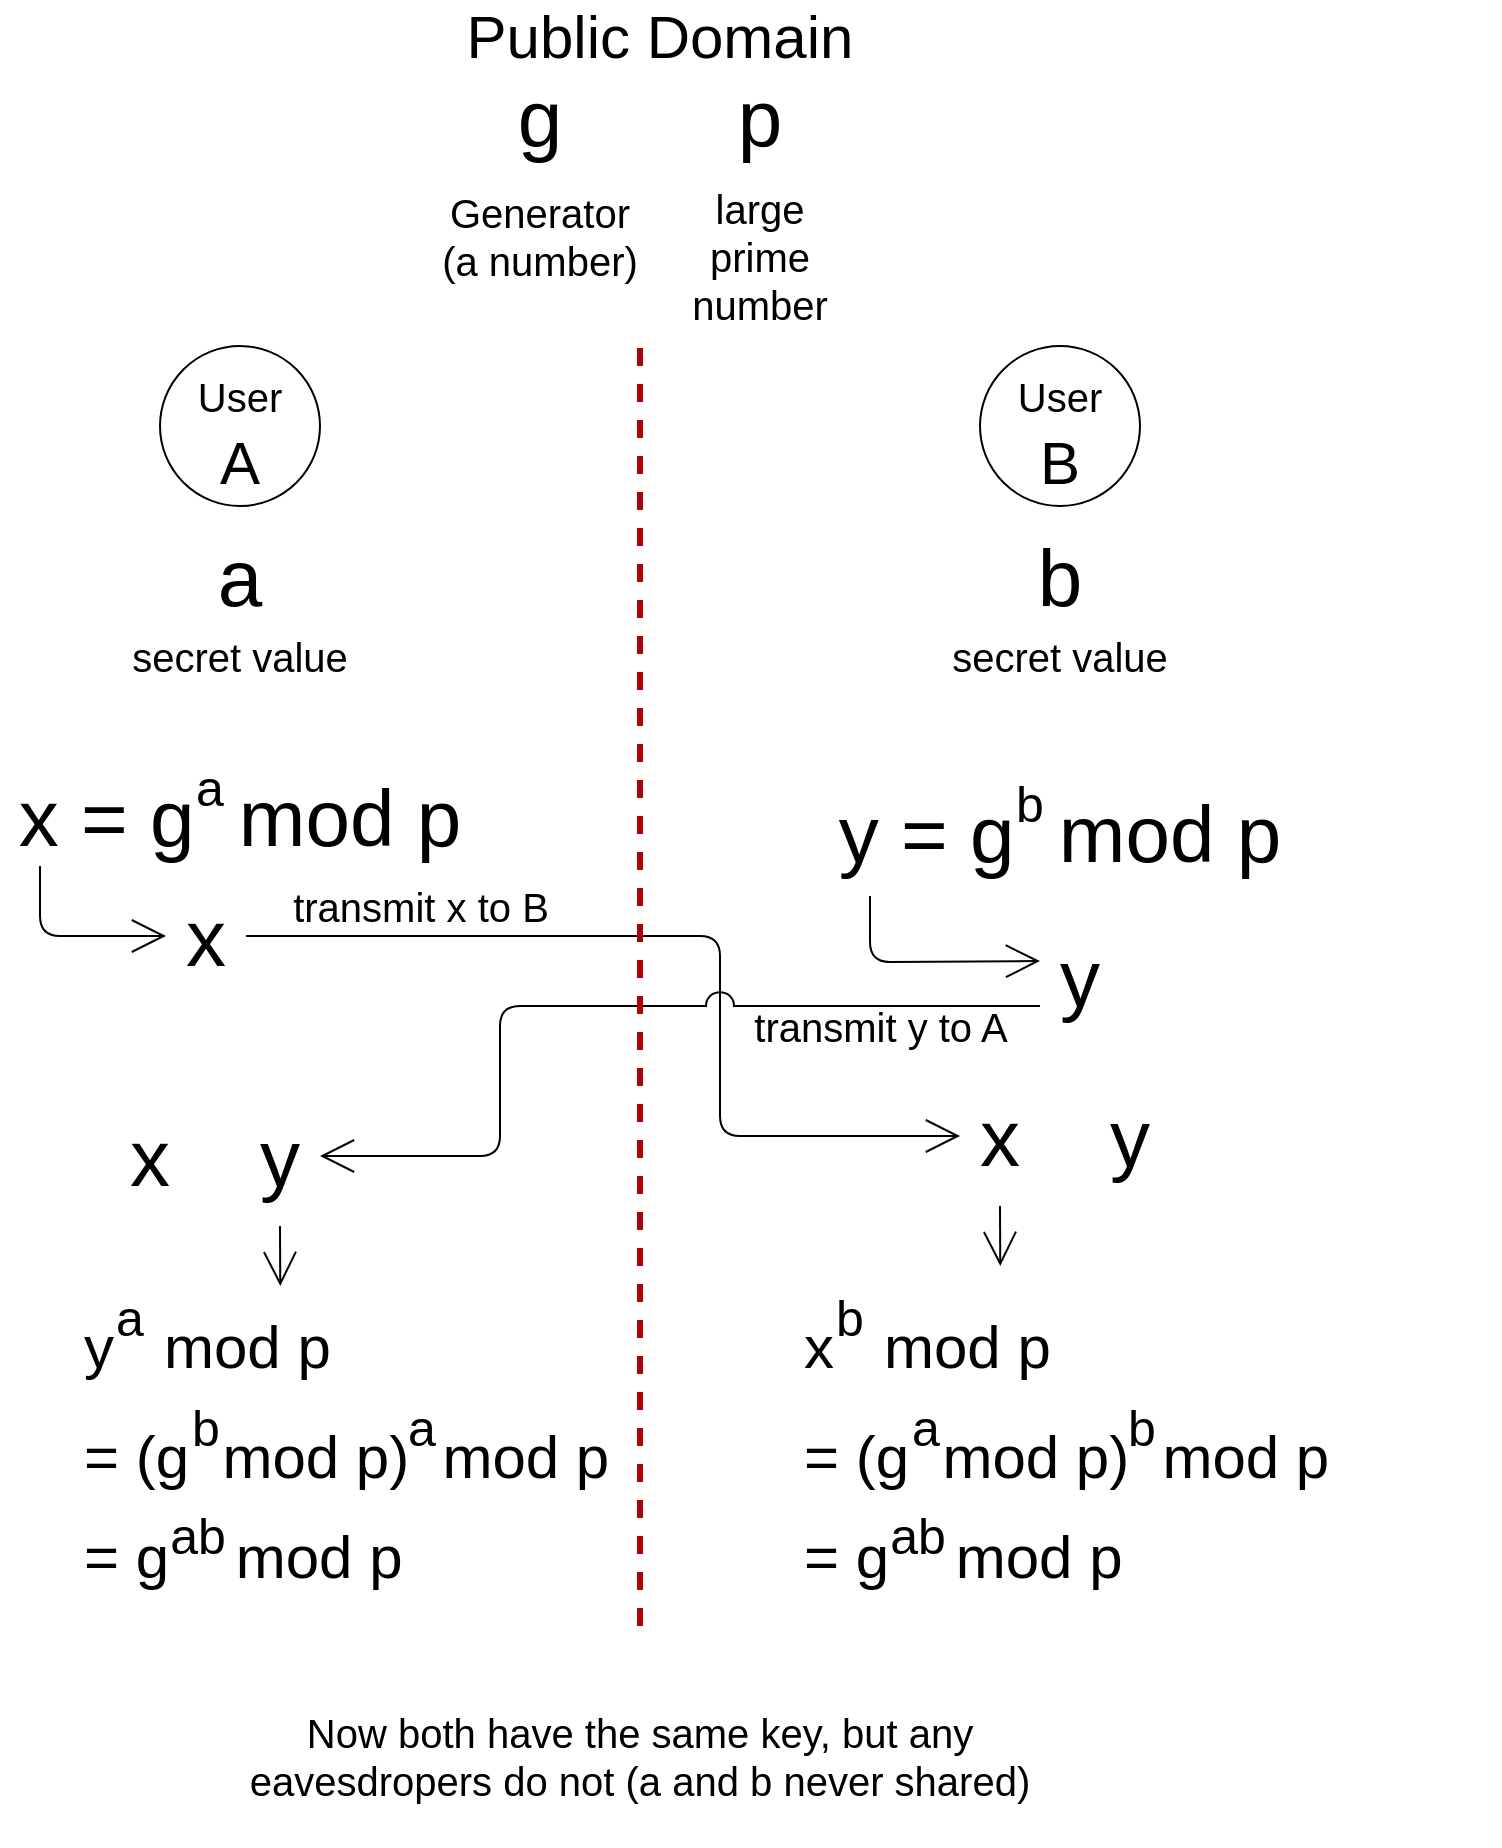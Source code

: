 <mxfile>
    <diagram id="Ay9MGR8vCBXM3X2OFSrp" name="Page-1">
        <mxGraphModel dx="1982" dy="3710" grid="1" gridSize="10" guides="1" tooltips="1" connect="1" arrows="1" fold="1" page="1" pageScale="1" pageWidth="850" pageHeight="1100" math="0" shadow="0">
            <root>
                <mxCell id="0"/>
                <mxCell id="1" parent="0"/>
                <mxCell id="4" value="&lt;font style=&quot;font-size: 20px&quot;&gt;User&lt;br&gt;&lt;/font&gt;B" style="ellipse;whiteSpace=wrap;html=1;aspect=fixed;fontSize=30;" vertex="1" parent="1">
                    <mxGeometry x="450" y="-1080" width="80" height="80" as="geometry"/>
                </mxCell>
                <mxCell id="5" value="&lt;font style=&quot;font-size: 20px&quot;&gt;User&lt;br&gt;&lt;/font&gt;A" style="ellipse;whiteSpace=wrap;html=1;aspect=fixed;fontSize=30;" vertex="1" parent="1">
                    <mxGeometry x="40" y="-1080" width="80" height="80" as="geometry"/>
                </mxCell>
                <mxCell id="6" value="g" style="text;html=1;strokeColor=none;fillColor=none;align=center;verticalAlign=middle;whiteSpace=wrap;rounded=0;fontSize=40;" vertex="1" parent="1">
                    <mxGeometry x="200" y="-1210" width="60" height="30" as="geometry"/>
                </mxCell>
                <mxCell id="7" value="p" style="text;html=1;strokeColor=none;fillColor=none;align=center;verticalAlign=middle;whiteSpace=wrap;rounded=0;fontSize=40;" vertex="1" parent="1">
                    <mxGeometry x="310" y="-1210" width="60" height="30" as="geometry"/>
                </mxCell>
                <mxCell id="8" value="Public Domain" style="text;html=1;strokeColor=none;fillColor=none;align=center;verticalAlign=middle;whiteSpace=wrap;rounded=0;fontSize=30;" vertex="1" parent="1">
                    <mxGeometry x="160" y="-1250" width="260" height="30" as="geometry"/>
                </mxCell>
                <mxCell id="9" value="Generator &lt;br&gt;(a number)" style="text;html=1;strokeColor=none;fillColor=none;align=center;verticalAlign=middle;whiteSpace=wrap;rounded=0;fontSize=20;" vertex="1" parent="1">
                    <mxGeometry x="170" y="-1150" width="120" height="30" as="geometry"/>
                </mxCell>
                <mxCell id="10" value="large prime number" style="text;html=1;strokeColor=none;fillColor=none;align=center;verticalAlign=middle;whiteSpace=wrap;rounded=0;fontSize=20;" vertex="1" parent="1">
                    <mxGeometry x="290" y="-1140" width="100" height="30" as="geometry"/>
                </mxCell>
                <mxCell id="11" value="a" style="text;html=1;strokeColor=none;fillColor=none;align=center;verticalAlign=middle;whiteSpace=wrap;rounded=0;fontSize=40;" vertex="1" parent="1">
                    <mxGeometry x="50" y="-980" width="60" height="30" as="geometry"/>
                </mxCell>
                <mxCell id="12" value="secret value" style="text;html=1;strokeColor=none;fillColor=none;align=center;verticalAlign=middle;whiteSpace=wrap;rounded=0;fontSize=20;" vertex="1" parent="1">
                    <mxGeometry x="20" y="-940" width="120" height="30" as="geometry"/>
                </mxCell>
                <mxCell id="13" value="b" style="text;html=1;strokeColor=none;fillColor=none;align=center;verticalAlign=middle;whiteSpace=wrap;rounded=0;fontSize=40;" vertex="1" parent="1">
                    <mxGeometry x="460" y="-980" width="60" height="30" as="geometry"/>
                </mxCell>
                <mxCell id="14" value="secret value" style="text;html=1;strokeColor=none;fillColor=none;align=center;verticalAlign=middle;whiteSpace=wrap;rounded=0;fontSize=20;" vertex="1" parent="1">
                    <mxGeometry x="430" y="-940" width="120" height="30" as="geometry"/>
                </mxCell>
                <mxCell id="15" value="x = g&amp;nbsp; mod p" style="text;html=1;strokeColor=none;fillColor=none;align=center;verticalAlign=middle;whiteSpace=wrap;rounded=0;fontSize=40;" vertex="1" parent="1">
                    <mxGeometry x="-40" y="-860" width="240" height="30" as="geometry"/>
                </mxCell>
                <mxCell id="16" value="a" style="text;html=1;strokeColor=none;fillColor=none;align=center;verticalAlign=middle;whiteSpace=wrap;rounded=0;fontSize=25;" vertex="1" parent="1">
                    <mxGeometry x="50" y="-875" width="30" height="30" as="geometry"/>
                </mxCell>
                <mxCell id="17" value="y = g&amp;nbsp; mod p" style="text;html=1;strokeColor=none;fillColor=none;align=center;verticalAlign=middle;whiteSpace=wrap;rounded=0;fontSize=40;" vertex="1" parent="1">
                    <mxGeometry x="370" y="-852.5" width="240" height="30" as="geometry"/>
                </mxCell>
                <mxCell id="18" value="b" style="text;html=1;strokeColor=none;fillColor=none;align=center;verticalAlign=middle;whiteSpace=wrap;rounded=0;fontSize=25;" vertex="1" parent="1">
                    <mxGeometry x="460" y="-867.5" width="30" height="30" as="geometry"/>
                </mxCell>
                <mxCell id="40" value="transmit x to B" style="edgeStyle=orthogonalEdgeStyle;html=1;exitX=1;exitY=0.5;exitDx=0;exitDy=0;fontSize=20;endArrow=open;endFill=0;endSize=15;entryX=0;entryY=0.5;entryDx=0;entryDy=0;labelBackgroundColor=none;" edge="1" parent="1" source="19" target="23">
                    <mxGeometry x="-0.619" y="15" relative="1" as="geometry">
                        <mxPoint x="370" y="-720" as="targetPoint"/>
                        <Array as="points">
                            <mxPoint x="320" y="-785"/>
                            <mxPoint x="320" y="-685"/>
                        </Array>
                        <mxPoint as="offset"/>
                    </mxGeometry>
                </mxCell>
                <mxCell id="19" value="x" style="text;html=1;strokeColor=none;fillColor=none;align=center;verticalAlign=middle;whiteSpace=wrap;rounded=0;fontSize=40;" vertex="1" parent="1">
                    <mxGeometry x="43" y="-800" width="40" height="30" as="geometry"/>
                </mxCell>
                <mxCell id="42" value="transmit y to A" style="edgeStyle=orthogonalEdgeStyle;html=1;exitX=0;exitY=1;exitDx=0;exitDy=0;entryX=1;entryY=0.5;entryDx=0;entryDy=0;fontSize=20;endArrow=open;endFill=0;endSize=15;jumpStyle=arc;jumpSize=14;labelBackgroundColor=none;" edge="1" parent="1" source="20" target="22">
                    <mxGeometry x="-0.632" y="10" relative="1" as="geometry">
                        <Array as="points">
                            <mxPoint x="210" y="-750"/>
                            <mxPoint x="210" y="-675"/>
                        </Array>
                        <mxPoint as="offset"/>
                    </mxGeometry>
                </mxCell>
                <mxCell id="20" value="y" style="text;html=1;strokeColor=none;fillColor=none;align=center;verticalAlign=middle;whiteSpace=wrap;rounded=0;fontSize=40;" vertex="1" parent="1">
                    <mxGeometry x="480" y="-780" width="40" height="30" as="geometry"/>
                </mxCell>
                <mxCell id="21" value="x" style="text;html=1;strokeColor=none;fillColor=none;align=center;verticalAlign=middle;whiteSpace=wrap;rounded=0;fontSize=40;" vertex="1" parent="1">
                    <mxGeometry y="-690" width="70" height="30" as="geometry"/>
                </mxCell>
                <mxCell id="43" style="edgeStyle=orthogonalEdgeStyle;jumpStyle=arc;jumpSize=14;html=1;exitX=0.5;exitY=1;exitDx=0;exitDy=0;fontSize=30;endArrow=open;endFill=0;endSize=15;" edge="1" parent="1" source="22">
                    <mxGeometry relative="1" as="geometry">
                        <mxPoint x="100.143" y="-610" as="targetPoint"/>
                    </mxGeometry>
                </mxCell>
                <mxCell id="22" value="y" style="text;html=1;strokeColor=none;fillColor=none;align=center;verticalAlign=middle;whiteSpace=wrap;rounded=0;fontSize=40;" vertex="1" parent="1">
                    <mxGeometry x="80" y="-710" width="40" height="70" as="geometry"/>
                </mxCell>
                <mxCell id="44" style="edgeStyle=orthogonalEdgeStyle;jumpStyle=arc;jumpSize=14;html=1;exitX=0.5;exitY=1;exitDx=0;exitDy=0;fontSize=30;endArrow=open;endFill=0;endSize=15;" edge="1" parent="1" source="23">
                    <mxGeometry relative="1" as="geometry">
                        <mxPoint x="460.143" y="-620" as="targetPoint"/>
                    </mxGeometry>
                </mxCell>
                <mxCell id="23" value="x" style="text;html=1;strokeColor=none;fillColor=none;align=center;verticalAlign=middle;whiteSpace=wrap;rounded=0;fontSize=40;" vertex="1" parent="1">
                    <mxGeometry x="440" y="-720" width="40" height="70" as="geometry"/>
                </mxCell>
                <mxCell id="24" value="y" style="text;html=1;strokeColor=none;fillColor=none;align=center;verticalAlign=middle;whiteSpace=wrap;rounded=0;fontSize=40;" vertex="1" parent="1">
                    <mxGeometry x="490" y="-700" width="70" height="30" as="geometry"/>
                </mxCell>
                <mxCell id="27" value="= g&amp;nbsp; &amp;nbsp; mod p" style="text;html=1;strokeColor=none;fillColor=none;align=left;verticalAlign=middle;whiteSpace=wrap;rounded=0;fontSize=30;" vertex="1" parent="1">
                    <mxGeometry y="-490" width="350" height="30" as="geometry"/>
                </mxCell>
                <mxCell id="25" value="y&amp;nbsp; &amp;nbsp;mod p" style="text;html=1;strokeColor=none;fillColor=none;align=left;verticalAlign=middle;whiteSpace=wrap;rounded=0;fontSize=30;" vertex="1" parent="1">
                    <mxGeometry y="-595" width="210" height="30" as="geometry"/>
                </mxCell>
                <mxCell id="26" value="= (g&amp;nbsp; mod p)&amp;nbsp; mod p" style="text;html=1;strokeColor=none;fillColor=none;align=left;verticalAlign=middle;whiteSpace=wrap;rounded=0;fontSize=30;" vertex="1" parent="1">
                    <mxGeometry y="-540" width="350" height="30" as="geometry"/>
                </mxCell>
                <mxCell id="28" value="a" style="text;html=1;strokeColor=none;fillColor=none;align=center;verticalAlign=middle;whiteSpace=wrap;rounded=0;fontSize=25;" vertex="1" parent="1">
                    <mxGeometry x="10" y="-610" width="30" height="30" as="geometry"/>
                </mxCell>
                <mxCell id="29" value="a" style="text;html=1;strokeColor=none;fillColor=none;align=center;verticalAlign=middle;whiteSpace=wrap;rounded=0;fontSize=25;" vertex="1" parent="1">
                    <mxGeometry x="156" y="-555" width="30" height="30" as="geometry"/>
                </mxCell>
                <mxCell id="30" value="b" style="text;html=1;strokeColor=none;fillColor=none;align=center;verticalAlign=middle;whiteSpace=wrap;rounded=0;fontSize=25;" vertex="1" parent="1">
                    <mxGeometry x="48" y="-555" width="30" height="30" as="geometry"/>
                </mxCell>
                <mxCell id="31" value="ab" style="text;html=1;strokeColor=none;fillColor=none;align=center;verticalAlign=middle;whiteSpace=wrap;rounded=0;fontSize=25;" vertex="1" parent="1">
                    <mxGeometry x="44" y="-501" width="30" height="30" as="geometry"/>
                </mxCell>
                <mxCell id="32" value="= g&amp;nbsp; &amp;nbsp; mod p" style="text;html=1;strokeColor=none;fillColor=none;align=left;verticalAlign=middle;whiteSpace=wrap;rounded=0;fontSize=30;" vertex="1" parent="1">
                    <mxGeometry x="360" y="-490" width="350" height="30" as="geometry"/>
                </mxCell>
                <mxCell id="33" value="x&amp;nbsp; &amp;nbsp;mod p" style="text;html=1;strokeColor=none;fillColor=none;align=left;verticalAlign=middle;whiteSpace=wrap;rounded=0;fontSize=30;" vertex="1" parent="1">
                    <mxGeometry x="360" y="-595" width="210" height="30" as="geometry"/>
                </mxCell>
                <mxCell id="34" value="= (g&amp;nbsp; mod p)&amp;nbsp; mod p" style="text;html=1;strokeColor=none;fillColor=none;align=left;verticalAlign=middle;whiteSpace=wrap;rounded=0;fontSize=30;" vertex="1" parent="1">
                    <mxGeometry x="360" y="-540" width="350" height="30" as="geometry"/>
                </mxCell>
                <mxCell id="35" value="b" style="text;html=1;strokeColor=none;fillColor=none;align=center;verticalAlign=middle;whiteSpace=wrap;rounded=0;fontSize=25;" vertex="1" parent="1">
                    <mxGeometry x="370" y="-610" width="30" height="30" as="geometry"/>
                </mxCell>
                <mxCell id="36" value="b" style="text;html=1;strokeColor=none;fillColor=none;align=center;verticalAlign=middle;whiteSpace=wrap;rounded=0;fontSize=25;" vertex="1" parent="1">
                    <mxGeometry x="516" y="-555" width="30" height="30" as="geometry"/>
                </mxCell>
                <mxCell id="37" value="a" style="text;html=1;strokeColor=none;fillColor=none;align=center;verticalAlign=middle;whiteSpace=wrap;rounded=0;fontSize=25;" vertex="1" parent="1">
                    <mxGeometry x="408" y="-555" width="30" height="30" as="geometry"/>
                </mxCell>
                <mxCell id="38" value="ab" style="text;html=1;strokeColor=none;fillColor=none;align=center;verticalAlign=middle;whiteSpace=wrap;rounded=0;fontSize=25;" vertex="1" parent="1">
                    <mxGeometry x="404" y="-501" width="30" height="30" as="geometry"/>
                </mxCell>
                <mxCell id="39" value="" style="endArrow=open;html=1;fontSize=30;endFill=0;endSize=15;entryX=0;entryY=0.5;entryDx=0;entryDy=0;" edge="1" parent="1" target="19">
                    <mxGeometry width="50" height="50" relative="1" as="geometry">
                        <mxPoint x="-20" y="-820" as="sourcePoint"/>
                        <mxPoint x="40" y="-790" as="targetPoint"/>
                        <Array as="points">
                            <mxPoint x="-20" y="-785"/>
                        </Array>
                    </mxGeometry>
                </mxCell>
                <mxCell id="41" value="" style="endArrow=open;html=1;fontSize=30;endFill=0;endSize=15;entryX=0;entryY=0.25;entryDx=0;entryDy=0;" edge="1" parent="1" target="20">
                    <mxGeometry width="50" height="50" relative="1" as="geometry">
                        <mxPoint x="395" y="-805" as="sourcePoint"/>
                        <mxPoint x="455" y="-750" as="targetPoint"/>
                        <Array as="points">
                            <mxPoint x="395" y="-772"/>
                        </Array>
                    </mxGeometry>
                </mxCell>
                <mxCell id="45" value="" style="endArrow=none;dashed=1;html=1;strokeWidth=3;fontSize=30;endSize=15;jumpStyle=none;jumpSize=14;fillColor=#e51400;strokeColor=#B20000;" edge="1" parent="1">
                    <mxGeometry width="50" height="50" relative="1" as="geometry">
                        <mxPoint x="280" y="-440" as="sourcePoint"/>
                        <mxPoint x="280" y="-1080" as="targetPoint"/>
                    </mxGeometry>
                </mxCell>
                <mxCell id="47" value="Now both have the same key, but any eavesdropers do not (a and b never shared)" style="text;html=1;strokeColor=none;fillColor=none;align=center;verticalAlign=middle;whiteSpace=wrap;rounded=0;fontSize=20;" vertex="1" parent="1">
                    <mxGeometry x="80" y="-420" width="400" height="90" as="geometry"/>
                </mxCell>
            </root>
        </mxGraphModel>
    </diagram>
</mxfile>